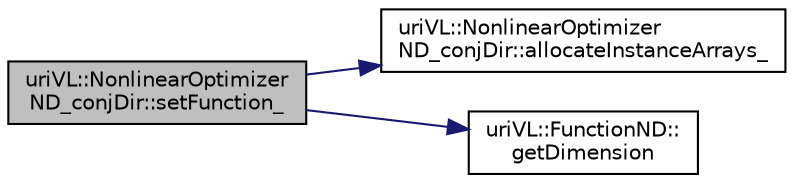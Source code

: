 digraph "uriVL::NonlinearOptimizerND_conjDir::setFunction_"
{
  edge [fontname="Helvetica",fontsize="10",labelfontname="Helvetica",labelfontsize="10"];
  node [fontname="Helvetica",fontsize="10",shape=record];
  rankdir="LR";
  Node1 [label="uriVL::NonlinearOptimizer\lND_conjDir::setFunction_",height=0.2,width=0.4,color="black", fillcolor="grey75", style="filled", fontcolor="black"];
  Node1 -> Node2 [color="midnightblue",fontsize="10",style="solid",fontname="Helvetica"];
  Node2 [label="uriVL::NonlinearOptimizer\lND_conjDir::allocateInstanceArrays_",height=0.2,width=0.4,color="black", fillcolor="white", style="filled",URL="$classuriVL_1_1NonlinearOptimizerND__conjDir.html#a058d8b26899003d65cf2c164f3225fa8",tooltip="(re)allocates internal arrays following a change of function "];
  Node1 -> Node3 [color="midnightblue",fontsize="10",style="solid",fontname="Helvetica"];
  Node3 [label="uriVL::FunctionND::\lgetDimension",height=0.2,width=0.4,color="black", fillcolor="white", style="filled",URL="$classuriVL_1_1FunctionND.html#a4d6cf357bf7eb7fd7d87dc9d7d631d8f",tooltip="Returns the dimension of this function&#39;s domain. "];
}
